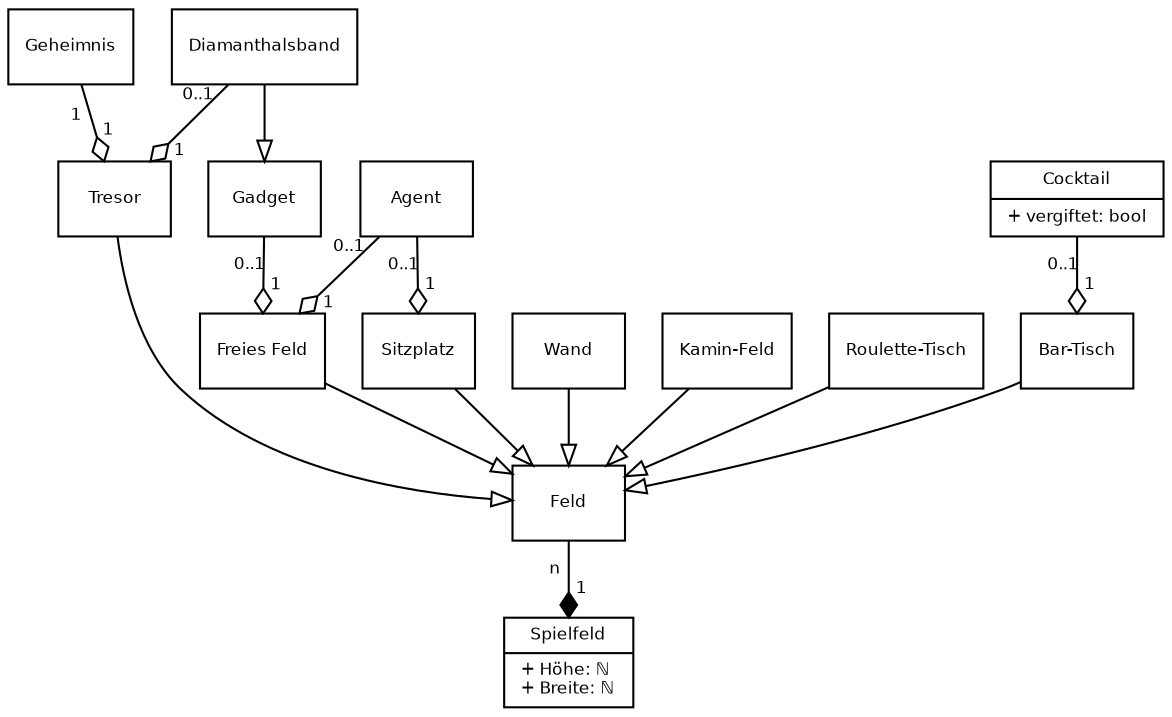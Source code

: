 digraph G {
    // General Layout
    fontname = "Bitstream Vera Sans"
    fontsize = 8

    node [
        fontname = "Bitstream Vera Sans"
        fontsize = 8
        shape = "record"
    ]

    edge [
        fontname = "Bitstream Vera Sans"
        fontsize = 8
        arrowhead = "onormal"
        labeldistance = 1.5
    ]

    // Classes
    Spielfeld [
        label = "{Spielfeld|+ Höhe: ℕ\l+ Breite: ℕ\l}"
    ]
    Feld [
    ]
    Gadget
    Cocktail [
        label = "{Cocktail|+ vergiftet: bool\l}"
    ]
    FreiesFeld [
	label = "Freies Feld"
    ]
    Wand
    KaminFeld [
	label = "Kamin-Feld"
    ]
    Sitzplatz
    RouletteTisch [
	label = "Roulette-Tisch"
    ]
    BarTisch [
	label = "Bar-Tisch"
    ]
    Tresor
    Diamanthalsband


    // Inheritance
    FreiesFeld -> Feld
    Wand -> Feld
    KaminFeld -> Feld
    Sitzplatz -> Feld
    RouletteTisch -> Feld
    BarTisch -> Feld
    Tresor -> Feld
    Diamanthalsband -> Gadget

    // Aggregations
    edge [
        arrowhead = "odiamond"
    ]
    Gadget -> FreiesFeld [
        taillabel = "0..1"
        headlabel = "1"
    ]
    Agent -> FreiesFeld [
        taillabel = "0..1"
        headlabel = "1"
    ]
    Agent -> Sitzplatz [
        taillabel = "0..1"
        headlabel = "1"
    ]
    Cocktail -> BarTisch [
        taillabel = "0..1"
        headlabel = "1"
    ]
    Geheimnis -> Tresor [
        taillabel = "1"
        headlabel = "1"
    ]
    Diamanthalsband -> Tresor [
	taillabel = "0..1"
	headlabel = "1"
    ]
    

    // Compositions
    edge [
        arrowhead = "diamond"
    ]
    Feld -> Spielfeld [
        headlabel = "1"
        taillabel = "n"
    ]

    // Normal Arrows
    edge [
        arrowhead = "vee"
    ]

}
